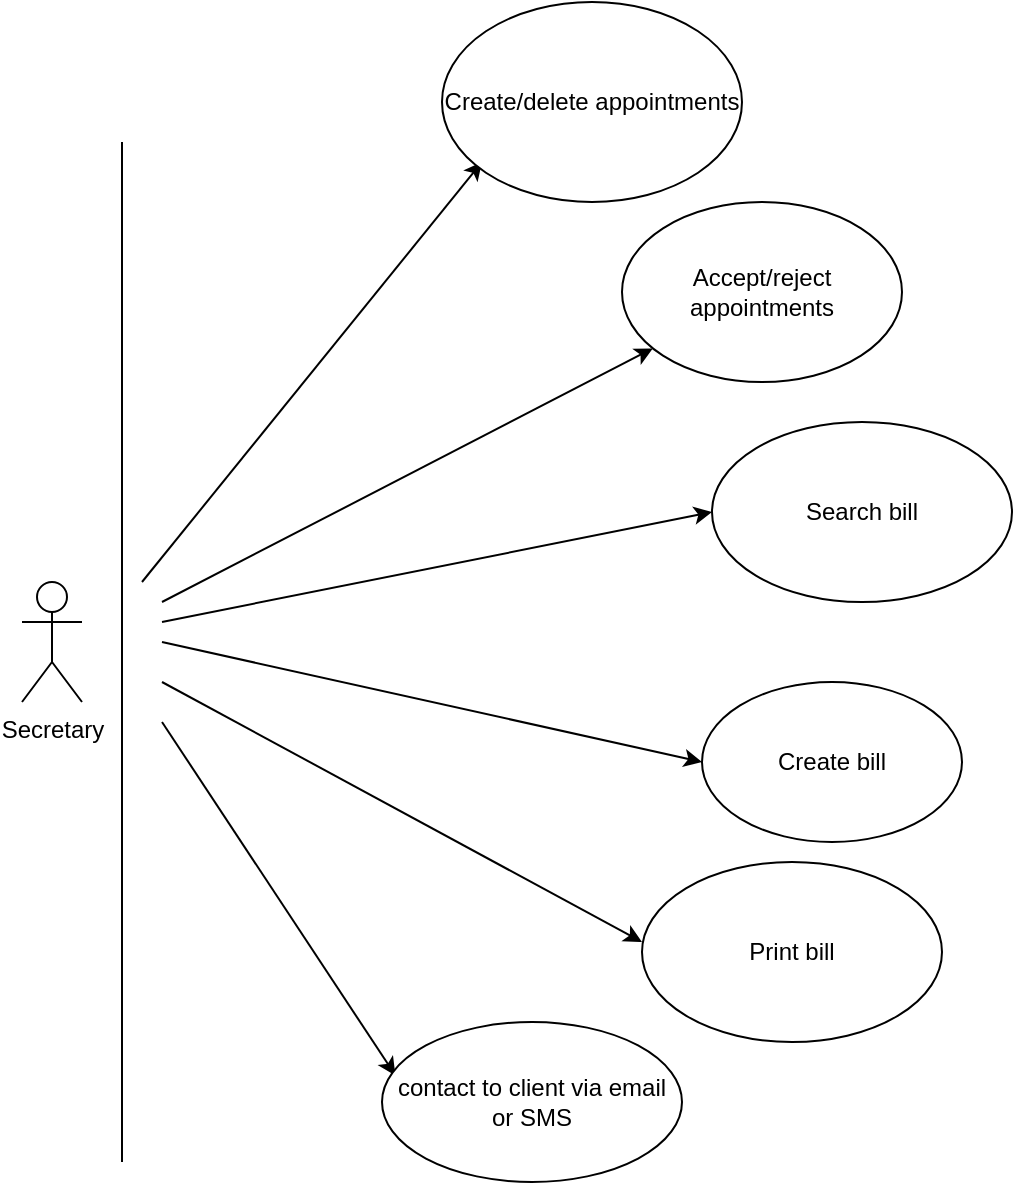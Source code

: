 <mxfile version="13.0.8" type="github"><diagram id="mTupknEuEKw9QvaJG5cc" name="Page-1"><mxGraphModel dx="946" dy="597" grid="1" gridSize="10" guides="1" tooltips="1" connect="1" arrows="1" fold="1" page="1" pageScale="1" pageWidth="850" pageHeight="1100" math="0" shadow="0"><root><mxCell id="0"/><mxCell id="1" parent="0"/><mxCell id="k-E7b8TZLJGF0DyKooTT-1" value="Secretary" style="shape=umlActor;verticalLabelPosition=bottom;labelBackgroundColor=#ffffff;verticalAlign=top;html=1;outlineConnect=0;" parent="1" vertex="1"><mxGeometry x="50" y="290" width="30" height="60" as="geometry"/></mxCell><mxCell id="k-E7b8TZLJGF0DyKooTT-7" value="" style="endArrow=classic;html=1;" parent="1" edge="1"><mxGeometry width="50" height="50" relative="1" as="geometry"><mxPoint x="110" y="290" as="sourcePoint"/><mxPoint x="280" y="80" as="targetPoint"/></mxGeometry></mxCell><mxCell id="k-E7b8TZLJGF0DyKooTT-8" value="" style="endArrow=classic;html=1;" parent="1" edge="1"><mxGeometry width="50" height="50" relative="1" as="geometry"><mxPoint x="120" y="360" as="sourcePoint"/><mxPoint x="236.718" y="536.718" as="targetPoint"/></mxGeometry></mxCell><mxCell id="k-E7b8TZLJGF0DyKooTT-9" value="" style="endArrow=classic;html=1;entryX=0;entryY=0.5;entryDx=0;entryDy=0;" parent="1" target="k-E7b8TZLJGF0DyKooTT-20" edge="1"><mxGeometry width="50" height="50" relative="1" as="geometry"><mxPoint x="120" y="310" as="sourcePoint"/><mxPoint x="380" y="270" as="targetPoint"/></mxGeometry></mxCell><mxCell id="k-E7b8TZLJGF0DyKooTT-10" value="" style="endArrow=classic;html=1;" parent="1" edge="1"><mxGeometry width="50" height="50" relative="1" as="geometry"><mxPoint x="120" y="320" as="sourcePoint"/><mxPoint x="390" y="380" as="targetPoint"/></mxGeometry></mxCell><mxCell id="k-E7b8TZLJGF0DyKooTT-11" value="" style="endArrow=classic;html=1;" parent="1" edge="1"><mxGeometry width="50" height="50" relative="1" as="geometry"><mxPoint x="120" y="340" as="sourcePoint"/><mxPoint x="360" y="470" as="targetPoint"/></mxGeometry></mxCell><mxCell id="k-E7b8TZLJGF0DyKooTT-12" value="" style="endArrow=classic;html=1;" parent="1" target="k-E7b8TZLJGF0DyKooTT-14" edge="1"><mxGeometry width="50" height="50" relative="1" as="geometry"><mxPoint x="120" y="300" as="sourcePoint"/><mxPoint x="330" y="160" as="targetPoint"/></mxGeometry></mxCell><mxCell id="k-E7b8TZLJGF0DyKooTT-14" value="Accept/reject appointments" style="ellipse;whiteSpace=wrap;html=1;" parent="1" vertex="1"><mxGeometry x="350" y="100" width="140" height="90" as="geometry"/></mxCell><mxCell id="k-E7b8TZLJGF0DyKooTT-16" value="Create/delete appointments" style="ellipse;whiteSpace=wrap;html=1;" parent="1" vertex="1"><mxGeometry x="260" width="150" height="100" as="geometry"/></mxCell><mxCell id="k-E7b8TZLJGF0DyKooTT-17" value="Print bill" style="ellipse;whiteSpace=wrap;html=1;" parent="1" vertex="1"><mxGeometry x="360" y="430" width="150" height="90" as="geometry"/></mxCell><mxCell id="k-E7b8TZLJGF0DyKooTT-18" value="Create bill" style="ellipse;whiteSpace=wrap;html=1;" parent="1" vertex="1"><mxGeometry x="390" y="340" width="130" height="80" as="geometry"/></mxCell><mxCell id="k-E7b8TZLJGF0DyKooTT-19" value="contact to client via email or SMS" style="ellipse;whiteSpace=wrap;html=1;" parent="1" vertex="1"><mxGeometry x="230" y="510" width="150" height="80" as="geometry"/></mxCell><mxCell id="k-E7b8TZLJGF0DyKooTT-20" value="Search bill" style="ellipse;whiteSpace=wrap;html=1;" parent="1" vertex="1"><mxGeometry x="395" y="210" width="150" height="90" as="geometry"/></mxCell><mxCell id="k-E7b8TZLJGF0DyKooTT-27" value="" style="endArrow=none;html=1;" parent="1" edge="1"><mxGeometry width="50" height="50" relative="1" as="geometry"><mxPoint x="100" y="580" as="sourcePoint"/><mxPoint x="100" y="70" as="targetPoint"/></mxGeometry></mxCell></root></mxGraphModel></diagram></mxfile>